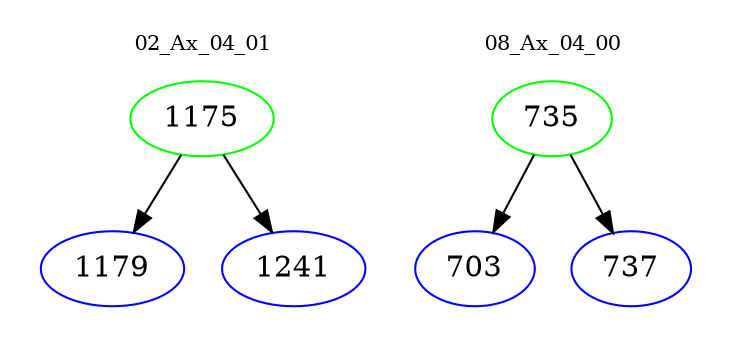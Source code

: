 digraph{
subgraph cluster_0 {
color = white
label = "02_Ax_04_01";
fontsize=10;
T0_1175 [label="1175", color="green"]
T0_1175 -> T0_1179 [color="black"]
T0_1179 [label="1179", color="blue"]
T0_1175 -> T0_1241 [color="black"]
T0_1241 [label="1241", color="blue"]
}
subgraph cluster_1 {
color = white
label = "08_Ax_04_00";
fontsize=10;
T1_735 [label="735", color="green"]
T1_735 -> T1_703 [color="black"]
T1_703 [label="703", color="blue"]
T1_735 -> T1_737 [color="black"]
T1_737 [label="737", color="blue"]
}
}
